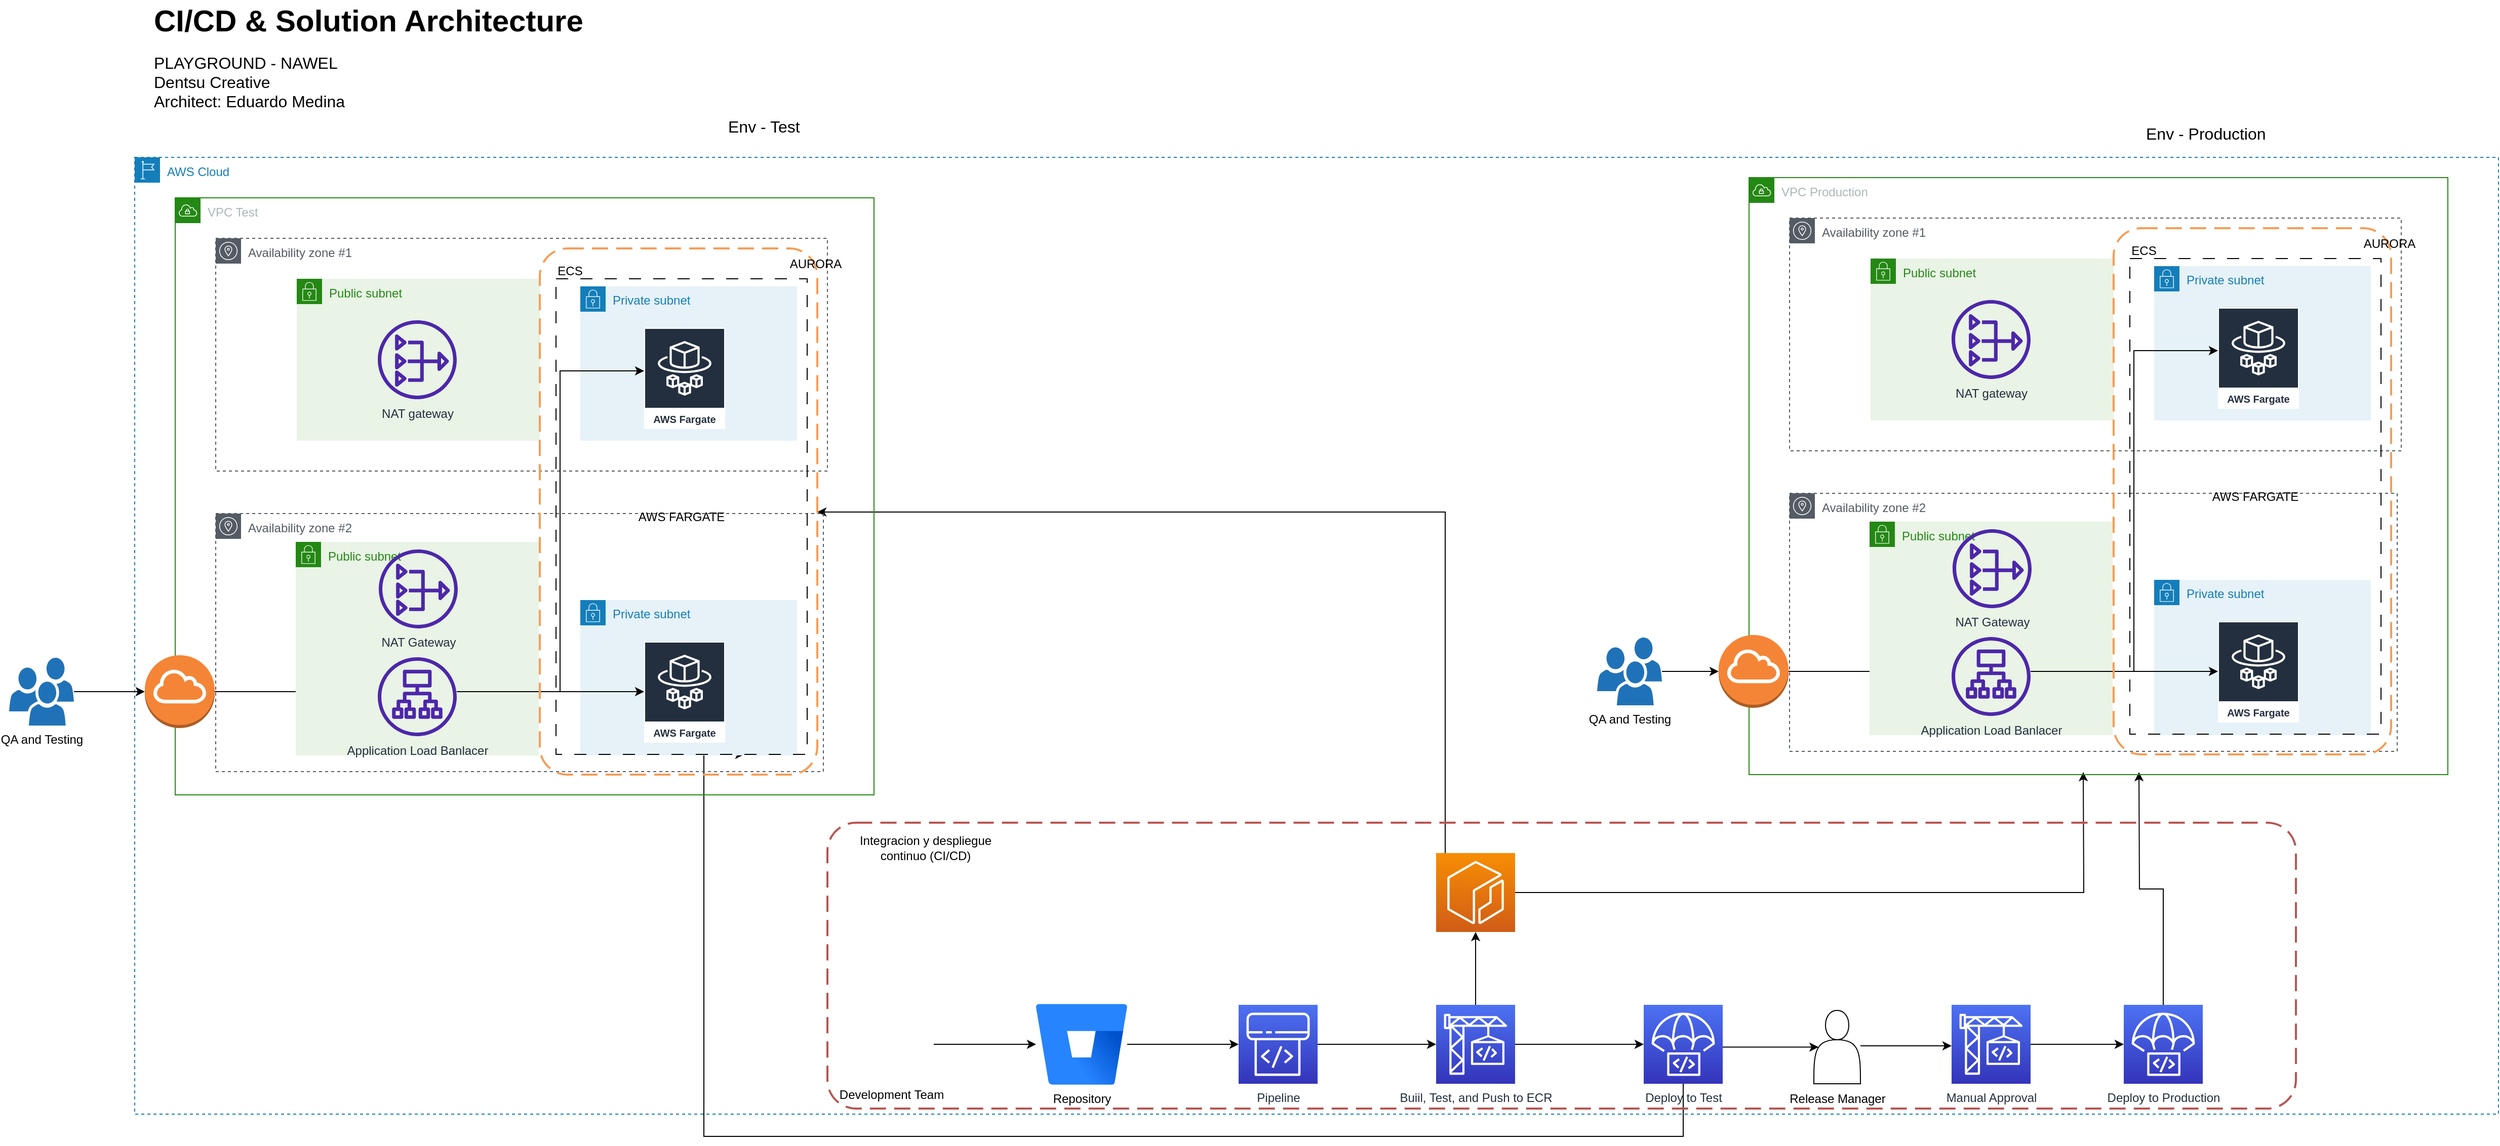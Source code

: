 <mxfile version="21.7.0" type="github">
  <diagram id="Ht1M8jgEwFfnCIfOTk4-" name="Page-1">
    <mxGraphModel dx="2734" dy="1429" grid="1" gridSize="10" guides="1" tooltips="1" connect="1" arrows="1" fold="1" page="1" pageScale="1" pageWidth="1654" pageHeight="1169" math="0" shadow="0">
      <root>
        <mxCell id="0" />
        <mxCell id="1" parent="0" />
        <mxCell id="EPNJKxrRpqHv5ameMNeh-1" value="CI/CD &amp;amp; Solution Architecture" style="text;html=1;resizable=0;points=[];autosize=1;align=left;verticalAlign=top;spacingTop=-4;fontSize=30;fontStyle=1" vertex="1" parent="1">
          <mxGeometry x="252.5" y="27" width="450" height="40" as="geometry" />
        </mxCell>
        <mxCell id="EPNJKxrRpqHv5ameMNeh-2" value="PLAYGROUND - NAWEL&lt;br&gt;Dentsu Creative&lt;br&gt;Architect: Eduardo Medina" style="text;html=1;resizable=0;points=[];autosize=1;align=left;verticalAlign=top;spacingTop=-4;fontSize=16;" vertex="1" parent="1">
          <mxGeometry x="252.5" y="77" width="210" height="70" as="geometry" />
        </mxCell>
        <mxCell id="EPNJKxrRpqHv5ameMNeh-3" value="AWS Cloud" style="points=[[0,0],[0.25,0],[0.5,0],[0.75,0],[1,0],[1,0.25],[1,0.5],[1,0.75],[1,1],[0.75,1],[0.5,1],[0.25,1],[0,1],[0,0.75],[0,0.5],[0,0.25]];outlineConnect=0;gradientColor=none;html=1;whiteSpace=wrap;fontSize=12;fontStyle=0;container=0;pointerEvents=0;collapsible=0;recursiveResize=0;shape=mxgraph.aws4.group;grIcon=mxgraph.aws4.group_region;strokeColor=#147EBA;fillColor=none;verticalAlign=top;align=left;spacingLeft=30;fontColor=#147EBA;dashed=1;movable=1;resizable=1;rotatable=1;deletable=1;editable=1;connectable=1;" vertex="1" parent="1">
          <mxGeometry x="236" y="182.5" width="2334" height="945.5" as="geometry" />
        </mxCell>
        <mxCell id="EPNJKxrRpqHv5ameMNeh-48" value="QA and Testing" style="sketch=0;pointerEvents=1;shadow=0;dashed=0;html=1;strokeColor=none;labelPosition=center;verticalLabelPosition=bottom;verticalAlign=top;outlineConnect=0;align=center;shape=mxgraph.office.users.users;fillColor=#2072B8;" vertex="1" parent="1">
          <mxGeometry x="112" y="677" width="64" height="67" as="geometry" />
        </mxCell>
        <mxCell id="EPNJKxrRpqHv5ameMNeh-49" style="edgeStyle=orthogonalEdgeStyle;rounded=0;orthogonalLoop=1;jettySize=auto;html=1;" edge="1" parent="1" source="EPNJKxrRpqHv5ameMNeh-48" target="EPNJKxrRpqHv5ameMNeh-38">
          <mxGeometry relative="1" as="geometry">
            <mxPoint x="190" y="711" as="sourcePoint" />
          </mxGeometry>
        </mxCell>
        <mxCell id="EPNJKxrRpqHv5ameMNeh-50" style="edgeStyle=orthogonalEdgeStyle;rounded=0;orthogonalLoop=1;jettySize=auto;html=1;" edge="1" parent="1" source="EPNJKxrRpqHv5ameMNeh-52" target="EPNJKxrRpqHv5ameMNeh-60">
          <mxGeometry relative="1" as="geometry" />
        </mxCell>
        <mxCell id="EPNJKxrRpqHv5ameMNeh-51" style="edgeStyle=orthogonalEdgeStyle;rounded=0;orthogonalLoop=1;jettySize=auto;html=1;entryX=0;entryY=0.5;entryDx=0;entryDy=0;entryPerimeter=0;" edge="1" parent="1" source="EPNJKxrRpqHv5ameMNeh-52" target="EPNJKxrRpqHv5ameMNeh-57">
          <mxGeometry relative="1" as="geometry" />
        </mxCell>
        <mxCell id="EPNJKxrRpqHv5ameMNeh-52" value="Buiil, Test, and Push to ECR" style="sketch=0;points=[[0,0,0],[0.25,0,0],[0.5,0,0],[0.75,0,0],[1,0,0],[0,1,0],[0.25,1,0],[0.5,1,0],[0.75,1,0],[1,1,0],[0,0.25,0],[0,0.5,0],[0,0.75,0],[1,0.25,0],[1,0.5,0],[1,0.75,0]];outlineConnect=0;fontColor=#232F3E;gradientColor=#4D72F3;gradientDirection=north;fillColor=#3334B9;strokeColor=#ffffff;dashed=0;verticalLabelPosition=bottom;verticalAlign=top;align=center;html=1;fontSize=12;fontStyle=0;aspect=fixed;shape=mxgraph.aws4.resourceIcon;resIcon=mxgraph.aws4.codebuild;" vertex="1" parent="1">
          <mxGeometry x="1521" y="1020" width="78" height="78" as="geometry" />
        </mxCell>
        <mxCell id="EPNJKxrRpqHv5ameMNeh-53" style="edgeStyle=orthogonalEdgeStyle;rounded=0;orthogonalLoop=1;jettySize=auto;html=1;" edge="1" parent="1" source="EPNJKxrRpqHv5ameMNeh-54" target="EPNJKxrRpqHv5ameMNeh-52">
          <mxGeometry relative="1" as="geometry" />
        </mxCell>
        <mxCell id="EPNJKxrRpqHv5ameMNeh-54" value="Pipeline" style="sketch=0;points=[[0,0,0],[0.25,0,0],[0.5,0,0],[0.75,0,0],[1,0,0],[0,1,0],[0.25,1,0],[0.5,1,0],[0.75,1,0],[1,1,0],[0,0.25,0],[0,0.5,0],[0,0.75,0],[1,0.25,0],[1,0.5,0],[1,0.75,0]];outlineConnect=0;fontColor=#232F3E;gradientColor=#4D72F3;gradientDirection=north;fillColor=#3334B9;strokeColor=#ffffff;dashed=0;verticalLabelPosition=bottom;verticalAlign=top;align=center;html=1;fontSize=12;fontStyle=0;aspect=fixed;shape=mxgraph.aws4.resourceIcon;resIcon=mxgraph.aws4.codepipeline;" vertex="1" parent="1">
          <mxGeometry x="1326" y="1020" width="78" height="78" as="geometry" />
        </mxCell>
        <mxCell id="EPNJKxrRpqHv5ameMNeh-55" style="edgeStyle=orthogonalEdgeStyle;rounded=0;orthogonalLoop=1;jettySize=auto;html=1;entryX=0.75;entryY=1;entryDx=0;entryDy=0;" edge="1" parent="1" source="EPNJKxrRpqHv5ameMNeh-57" target="EPNJKxrRpqHv5ameMNeh-36">
          <mxGeometry relative="1" as="geometry">
            <Array as="points">
              <mxPoint x="1765" y="1150" />
              <mxPoint x="798" y="1150" />
            </Array>
          </mxGeometry>
        </mxCell>
        <mxCell id="EPNJKxrRpqHv5ameMNeh-56" style="edgeStyle=orthogonalEdgeStyle;rounded=0;orthogonalLoop=1;jettySize=auto;html=1;entryX=0.1;entryY=0.5;entryDx=0;entryDy=0;entryPerimeter=0;" edge="1" parent="1" source="EPNJKxrRpqHv5ameMNeh-57" target="EPNJKxrRpqHv5ameMNeh-45">
          <mxGeometry relative="1" as="geometry">
            <Array as="points">
              <mxPoint x="1849" y="1062" />
            </Array>
          </mxGeometry>
        </mxCell>
        <mxCell id="EPNJKxrRpqHv5ameMNeh-57" value="Deploy to Test" style="sketch=0;points=[[0,0,0],[0.25,0,0],[0.5,0,0],[0.75,0,0],[1,0,0],[0,1,0],[0.25,1,0],[0.5,1,0],[0.75,1,0],[1,1,0],[0,0.25,0],[0,0.5,0],[0,0.75,0],[1,0.25,0],[1,0.5,0],[1,0.75,0]];outlineConnect=0;fontColor=#232F3E;gradientColor=#4D72F3;gradientDirection=north;fillColor=#3334B9;strokeColor=#ffffff;dashed=0;verticalLabelPosition=bottom;verticalAlign=top;align=center;html=1;fontSize=12;fontStyle=0;aspect=fixed;shape=mxgraph.aws4.resourceIcon;resIcon=mxgraph.aws4.codedeploy;" vertex="1" parent="1">
          <mxGeometry x="1726" y="1020" width="78" height="78" as="geometry" />
        </mxCell>
        <mxCell id="EPNJKxrRpqHv5ameMNeh-58" style="edgeStyle=orthogonalEdgeStyle;rounded=0;orthogonalLoop=1;jettySize=auto;html=1;" edge="1" parent="1" source="EPNJKxrRpqHv5ameMNeh-60" target="EPNJKxrRpqHv5ameMNeh-32">
          <mxGeometry relative="1" as="geometry">
            <Array as="points">
              <mxPoint x="1530" y="533" />
            </Array>
          </mxGeometry>
        </mxCell>
        <mxCell id="EPNJKxrRpqHv5ameMNeh-59" style="edgeStyle=orthogonalEdgeStyle;rounded=0;orthogonalLoop=1;jettySize=auto;html=1;entryX=0.5;entryY=1;entryDx=0;entryDy=0;" edge="1" parent="1" source="EPNJKxrRpqHv5ameMNeh-60">
          <mxGeometry relative="1" as="geometry">
            <mxPoint x="2160" y="790" as="targetPoint" />
          </mxGeometry>
        </mxCell>
        <mxCell id="EPNJKxrRpqHv5ameMNeh-60" value="" style="sketch=0;points=[[0,0,0],[0.25,0,0],[0.5,0,0],[0.75,0,0],[1,0,0],[0,1,0],[0.25,1,0],[0.5,1,0],[0.75,1,0],[1,1,0],[0,0.25,0],[0,0.5,0],[0,0.75,0],[1,0.25,0],[1,0.5,0],[1,0.75,0]];outlineConnect=0;fontColor=#232F3E;gradientColor=#F78E04;gradientDirection=north;fillColor=#D05C17;strokeColor=#ffffff;dashed=0;verticalLabelPosition=bottom;verticalAlign=top;align=center;html=1;fontSize=12;fontStyle=0;aspect=fixed;shape=mxgraph.aws4.resourceIcon;resIcon=mxgraph.aws4.ecr;" vertex="1" parent="1">
          <mxGeometry x="1521" y="870" width="78" height="78" as="geometry" />
        </mxCell>
        <mxCell id="EPNJKxrRpqHv5ameMNeh-61" style="edgeStyle=orthogonalEdgeStyle;rounded=0;orthogonalLoop=1;jettySize=auto;html=1;entryX=0;entryY=0.5;entryDx=0;entryDy=0;entryPerimeter=0;" edge="1" parent="1" source="EPNJKxrRpqHv5ameMNeh-62" target="EPNJKxrRpqHv5ameMNeh-54">
          <mxGeometry relative="1" as="geometry" />
        </mxCell>
        <mxCell id="EPNJKxrRpqHv5ameMNeh-62" value="Repository" style="image;html=1;image=img/lib/atlassian/Bitbucket_Logo.svg;" vertex="1" parent="1">
          <mxGeometry x="1126" y="1019" width="90" height="80" as="geometry" />
        </mxCell>
        <mxCell id="EPNJKxrRpqHv5ameMNeh-98" style="edgeStyle=orthogonalEdgeStyle;rounded=0;orthogonalLoop=1;jettySize=auto;html=1;entryX=0.75;entryY=1;entryDx=0;entryDy=0;" edge="1" parent="1" source="EPNJKxrRpqHv5ameMNeh-42">
          <mxGeometry relative="1" as="geometry">
            <mxPoint x="2215" y="790" as="targetPoint" />
          </mxGeometry>
        </mxCell>
        <mxCell id="EPNJKxrRpqHv5ameMNeh-99" value="Env - Test" style="text;html=1;resizable=0;points=[];autosize=1;align=left;verticalAlign=top;spacingTop=-4;fontSize=16;" vertex="1" parent="1">
          <mxGeometry x="820" y="140" width="90" height="30" as="geometry" />
        </mxCell>
        <mxCell id="EPNJKxrRpqHv5ameMNeh-100" value="Env - Production" style="text;html=1;resizable=0;points=[];autosize=1;align=left;verticalAlign=top;spacingTop=-4;fontSize=16;" vertex="1" parent="1">
          <mxGeometry x="2220" y="147" width="140" height="30" as="geometry" />
        </mxCell>
        <mxCell id="EPNJKxrRpqHv5ameMNeh-101" style="edgeStyle=orthogonalEdgeStyle;rounded=0;orthogonalLoop=1;jettySize=auto;html=1;" edge="1" parent="1" source="EPNJKxrRpqHv5ameMNeh-47" target="EPNJKxrRpqHv5ameMNeh-62">
          <mxGeometry relative="1" as="geometry">
            <Array as="points">
              <mxPoint x="1050" y="1059" />
              <mxPoint x="1050" y="1059" />
            </Array>
          </mxGeometry>
        </mxCell>
        <mxCell id="EPNJKxrRpqHv5ameMNeh-4" value="" style="rounded=1;arcSize=10;dashed=1;dashPattern=8 4;strokeWidth=2;movable=1;resizable=1;rotatable=1;deletable=1;editable=1;locked=0;connectable=1;fillColor=none;strokeColor=#b85450;" vertex="1" parent="1">
          <mxGeometry x="920" y="840" width="1450" height="282.5" as="geometry" />
        </mxCell>
        <mxCell id="EPNJKxrRpqHv5ameMNeh-5" value="VPC Test" style="points=[[0,0],[0.25,0],[0.5,0],[0.75,0],[1,0],[1,0.25],[1,0.5],[1,0.75],[1,1],[0.75,1],[0.5,1],[0.25,1],[0,1],[0,0.75],[0,0.5],[0,0.25]];outlineConnect=0;gradientColor=none;html=1;whiteSpace=wrap;fontSize=12;fontStyle=0;container=0;pointerEvents=0;collapsible=0;recursiveResize=0;shape=mxgraph.aws4.group;grIcon=mxgraph.aws4.group_vpc;strokeColor=#248814;fillColor=none;verticalAlign=top;align=left;spacingLeft=30;fontColor=#AAB7B8;dashed=0;movable=1;resizable=1;rotatable=1;deletable=1;editable=1;connectable=1;locked=0;" vertex="1" parent="1">
          <mxGeometry x="276" y="222.5" width="690" height="590" as="geometry" />
        </mxCell>
        <mxCell id="EPNJKxrRpqHv5ameMNeh-37" style="edgeStyle=orthogonalEdgeStyle;rounded=0;orthogonalLoop=1;jettySize=auto;html=1;" edge="1" parent="1" source="EPNJKxrRpqHv5ameMNeh-38" target="EPNJKxrRpqHv5ameMNeh-31">
          <mxGeometry relative="1" as="geometry">
            <Array as="points">
              <mxPoint x="436" y="710.5" />
              <mxPoint x="436" y="710.5" />
            </Array>
          </mxGeometry>
        </mxCell>
        <mxCell id="EPNJKxrRpqHv5ameMNeh-38" value="" style="outlineConnect=0;dashed=0;verticalLabelPosition=bottom;verticalAlign=top;align=center;html=1;shape=mxgraph.aws3.internet_gateway;fillColor=#F58536;gradientColor=none;" vertex="1" parent="1">
          <mxGeometry x="246" y="674.5" width="69" height="72" as="geometry" />
        </mxCell>
        <mxCell id="EPNJKxrRpqHv5ameMNeh-39" value="Integracion y despliegue continuo (CI/CD)" style="text;html=1;strokeColor=none;fillColor=none;align=center;verticalAlign=middle;whiteSpace=wrap;rounded=0;" vertex="1" parent="1">
          <mxGeometry x="934" y="850" width="166" height="30" as="geometry" />
        </mxCell>
        <mxCell id="EPNJKxrRpqHv5ameMNeh-40" value="" style="edgeStyle=orthogonalEdgeStyle;rounded=0;orthogonalLoop=1;jettySize=auto;html=1;" edge="1" parent="1" source="EPNJKxrRpqHv5ameMNeh-41" target="EPNJKxrRpqHv5ameMNeh-42">
          <mxGeometry relative="1" as="geometry" />
        </mxCell>
        <mxCell id="EPNJKxrRpqHv5ameMNeh-41" value="Manual Approval" style="sketch=0;points=[[0,0,0],[0.25,0,0],[0.5,0,0],[0.75,0,0],[1,0,0],[0,1,0],[0.25,1,0],[0.5,1,0],[0.75,1,0],[1,1,0],[0,0.25,0],[0,0.5,0],[0,0.75,0],[1,0.25,0],[1,0.5,0],[1,0.75,0]];outlineConnect=0;fontColor=#232F3E;gradientColor=#4D72F3;gradientDirection=north;fillColor=#3334B9;strokeColor=#ffffff;dashed=0;verticalLabelPosition=bottom;verticalAlign=top;align=center;html=1;fontSize=12;fontStyle=0;aspect=fixed;shape=mxgraph.aws4.resourceIcon;resIcon=mxgraph.aws4.codebuild;" vertex="1" parent="1">
          <mxGeometry x="2030" y="1020" width="78" height="78" as="geometry" />
        </mxCell>
        <mxCell id="EPNJKxrRpqHv5ameMNeh-42" value="Deploy to Production" style="sketch=0;points=[[0,0,0],[0.25,0,0],[0.5,0,0],[0.75,0,0],[1,0,0],[0,1,0],[0.25,1,0],[0.5,1,0],[0.75,1,0],[1,1,0],[0,0.25,0],[0,0.5,0],[0,0.75,0],[1,0.25,0],[1,0.5,0],[1,0.75,0]];outlineConnect=0;fontColor=#232F3E;gradientColor=#4D72F3;gradientDirection=north;fillColor=#3334B9;strokeColor=#ffffff;dashed=0;verticalLabelPosition=bottom;verticalAlign=top;align=center;html=1;fontSize=12;fontStyle=0;aspect=fixed;shape=mxgraph.aws4.resourceIcon;resIcon=mxgraph.aws4.codedeploy;" vertex="1" parent="1">
          <mxGeometry x="2200" y="1020" width="78" height="78" as="geometry" />
        </mxCell>
        <mxCell id="EPNJKxrRpqHv5ameMNeh-44" style="edgeStyle=orthogonalEdgeStyle;rounded=0;orthogonalLoop=1;jettySize=auto;html=1;" edge="1" parent="1" source="EPNJKxrRpqHv5ameMNeh-45" target="EPNJKxrRpqHv5ameMNeh-41">
          <mxGeometry relative="1" as="geometry">
            <Array as="points">
              <mxPoint x="1990" y="1060.5" />
              <mxPoint x="1990" y="1060.5" />
            </Array>
          </mxGeometry>
        </mxCell>
        <mxCell id="EPNJKxrRpqHv5ameMNeh-45" value="" style="shape=actor;whiteSpace=wrap;html=1;" vertex="1" parent="1">
          <mxGeometry x="1894" y="1025.5" width="46" height="72.5" as="geometry" />
        </mxCell>
        <mxCell id="EPNJKxrRpqHv5ameMNeh-46" value="Release Manager" style="text;html=1;strokeColor=none;fillColor=none;align=center;verticalAlign=middle;whiteSpace=wrap;rounded=0;" vertex="1" parent="1">
          <mxGeometry x="1867.5" y="1098" width="99" height="30" as="geometry" />
        </mxCell>
        <mxCell id="EPNJKxrRpqHv5ameMNeh-47" value="Development Team" style="shape=image;html=1;verticalAlign=top;verticalLabelPosition=bottom;labelBackgroundColor=#ffffff;imageAspect=0;aspect=fixed;image=https://cdn2.iconfinder.com/data/icons/essential-web-1-1/50/group-customers-team-contacts-family-128.png" vertex="1" parent="1">
          <mxGeometry x="940" y="1010" width="85" height="85" as="geometry" />
        </mxCell>
        <mxCell id="EPNJKxrRpqHv5ameMNeh-6" value="Availability zone #2" style="sketch=0;outlineConnect=0;gradientColor=none;html=1;whiteSpace=wrap;fontSize=12;fontStyle=0;shape=mxgraph.aws4.group;grIcon=mxgraph.aws4.group_availability_zone;strokeColor=#545B64;fillColor=none;verticalAlign=top;align=left;spacingLeft=30;fontColor=#545B64;dashed=1;movable=1;resizable=1;rotatable=1;deletable=1;editable=1;connectable=1;" vertex="1" parent="1">
          <mxGeometry x="316" y="534.5" width="600" height="255" as="geometry" />
        </mxCell>
        <mxCell id="EPNJKxrRpqHv5ameMNeh-7" value="Availability zone #1" style="sketch=0;outlineConnect=0;gradientColor=none;html=1;whiteSpace=wrap;fontSize=12;fontStyle=0;shape=mxgraph.aws4.group;grIcon=mxgraph.aws4.group_availability_zone;strokeColor=#545B64;fillColor=none;verticalAlign=top;align=left;spacingLeft=30;fontColor=#545B64;dashed=1;" vertex="1" parent="1">
          <mxGeometry x="316" y="262.5" width="604" height="230" as="geometry" />
        </mxCell>
        <mxCell id="EPNJKxrRpqHv5ameMNeh-8" value="Private subnet" style="points=[[0,0],[0.25,0],[0.5,0],[0.75,0],[1,0],[1,0.25],[1,0.5],[1,0.75],[1,1],[0.75,1],[0.5,1],[0.25,1],[0,1],[0,0.75],[0,0.5],[0,0.25]];outlineConnect=0;gradientColor=none;html=1;whiteSpace=wrap;fontSize=12;fontStyle=0;container=1;pointerEvents=0;collapsible=0;recursiveResize=0;shape=mxgraph.aws4.group;grIcon=mxgraph.aws4.group_security_group;grStroke=0;strokeColor=#147EBA;fillColor=#E6F2F8;verticalAlign=top;align=left;spacingLeft=30;fontColor=#147EBA;dashed=0;" vertex="1" parent="1">
          <mxGeometry x="676" y="310" width="214" height="152.5" as="geometry" />
        </mxCell>
        <mxCell id="EPNJKxrRpqHv5ameMNeh-10" value="AWS Fargate" style="sketch=0;outlineConnect=0;fontColor=#232F3E;gradientColor=none;strokeColor=#ffffff;fillColor=#232F3E;dashed=0;verticalLabelPosition=middle;verticalAlign=bottom;align=center;html=1;whiteSpace=wrap;fontSize=10;fontStyle=1;spacing=3;shape=mxgraph.aws4.productIcon;prIcon=mxgraph.aws4.fargate;" vertex="1" parent="EPNJKxrRpqHv5ameMNeh-8">
          <mxGeometry x="63" y="41" width="80" height="100" as="geometry" />
        </mxCell>
        <mxCell id="EPNJKxrRpqHv5ameMNeh-15" value="Public subnet" style="points=[[0,0],[0.25,0],[0.5,0],[0.75,0],[1,0],[1,0.25],[1,0.5],[1,0.75],[1,1],[0.75,1],[0.5,1],[0.25,1],[0,1],[0,0.75],[0,0.5],[0,0.25]];outlineConnect=0;gradientColor=none;html=1;whiteSpace=wrap;fontSize=12;fontStyle=0;container=1;pointerEvents=0;collapsible=0;recursiveResize=0;shape=mxgraph.aws4.group;grIcon=mxgraph.aws4.group_security_group;grStroke=0;strokeColor=#248814;fillColor=#E9F3E6;verticalAlign=top;align=left;spacingLeft=30;fontColor=#248814;dashed=0;" vertex="1" parent="1">
          <mxGeometry x="396" y="302.5" width="240" height="160" as="geometry" />
        </mxCell>
        <mxCell id="EPNJKxrRpqHv5ameMNeh-16" value="NAT gateway" style="sketch=0;outlineConnect=0;fontColor=#232F3E;gradientColor=none;fillColor=#4D27AA;strokeColor=none;dashed=0;verticalLabelPosition=bottom;verticalAlign=top;align=center;html=1;fontSize=12;fontStyle=0;aspect=fixed;pointerEvents=1;shape=mxgraph.aws4.nat_gateway;" vertex="1" parent="EPNJKxrRpqHv5ameMNeh-15">
          <mxGeometry x="80" y="41" width="78" height="78" as="geometry" />
        </mxCell>
        <mxCell id="EPNJKxrRpqHv5ameMNeh-18" value="Private subnet" style="points=[[0,0],[0.25,0],[0.5,0],[0.75,0],[1,0],[1,0.25],[1,0.5],[1,0.75],[1,1],[0.75,1],[0.5,1],[0.25,1],[0,1],[0,0.75],[0,0.5],[0,0.25]];outlineConnect=0;gradientColor=none;html=1;whiteSpace=wrap;fontSize=12;fontStyle=0;container=1;pointerEvents=0;collapsible=0;recursiveResize=0;shape=mxgraph.aws4.group;grIcon=mxgraph.aws4.group_security_group;grStroke=0;strokeColor=#147EBA;fillColor=#E6F2F8;verticalAlign=top;align=left;spacingLeft=30;fontColor=#147EBA;dashed=0;" vertex="1" parent="1">
          <mxGeometry x="676" y="620" width="214" height="153.5" as="geometry" />
        </mxCell>
        <mxCell id="EPNJKxrRpqHv5ameMNeh-20" value="AWS Fargate" style="sketch=0;outlineConnect=0;fontColor=#232F3E;gradientColor=none;strokeColor=#ffffff;fillColor=#232F3E;dashed=0;verticalLabelPosition=middle;verticalAlign=bottom;align=center;html=1;whiteSpace=wrap;fontSize=10;fontStyle=1;spacing=3;shape=mxgraph.aws4.productIcon;prIcon=mxgraph.aws4.fargate;" vertex="1" parent="EPNJKxrRpqHv5ameMNeh-18">
          <mxGeometry x="63" y="41" width="80" height="100" as="geometry" />
        </mxCell>
        <mxCell id="EPNJKxrRpqHv5ameMNeh-25" value="Public subnet" style="points=[[0,0],[0.25,0],[0.5,0],[0.75,0],[1,0],[1,0.25],[1,0.5],[1,0.75],[1,1],[0.75,1],[0.5,1],[0.25,1],[0,1],[0,0.75],[0,0.5],[0,0.25]];outlineConnect=0;gradientColor=none;html=1;whiteSpace=wrap;fontSize=12;fontStyle=0;container=1;pointerEvents=0;collapsible=0;recursiveResize=0;shape=mxgraph.aws4.group;grIcon=mxgraph.aws4.group_security_group;grStroke=0;strokeColor=#248814;fillColor=#E9F3E6;verticalAlign=top;align=left;spacingLeft=30;fontColor=#248814;dashed=0;" vertex="1" parent="1">
          <mxGeometry x="395" y="562.5" width="240" height="211" as="geometry" />
        </mxCell>
        <mxCell id="EPNJKxrRpqHv5ameMNeh-28" style="edgeStyle=orthogonalEdgeStyle;rounded=0;orthogonalLoop=1;jettySize=auto;html=1;" edge="1" parent="1" source="EPNJKxrRpqHv5ameMNeh-31" target="EPNJKxrRpqHv5ameMNeh-20">
          <mxGeometry relative="1" as="geometry">
            <mxPoint x="697" y="710.5" as="targetPoint" />
            <Array as="points">
              <mxPoint x="696" y="710.5" />
              <mxPoint x="696" y="710.5" />
            </Array>
          </mxGeometry>
        </mxCell>
        <mxCell id="EPNJKxrRpqHv5ameMNeh-29" style="edgeStyle=orthogonalEdgeStyle;rounded=0;orthogonalLoop=1;jettySize=auto;html=1;" edge="1" parent="1" source="EPNJKxrRpqHv5ameMNeh-31" target="EPNJKxrRpqHv5ameMNeh-10">
          <mxGeometry relative="1" as="geometry">
            <Array as="points">
              <mxPoint x="656" y="710.5" />
              <mxPoint x="656" y="393.5" />
            </Array>
          </mxGeometry>
        </mxCell>
        <mxCell id="EPNJKxrRpqHv5ameMNeh-30" value="NAT Gateway" style="sketch=0;outlineConnect=0;fontColor=#232F3E;gradientColor=none;fillColor=#4D27AA;strokeColor=none;dashed=0;verticalLabelPosition=bottom;verticalAlign=top;align=center;html=1;fontSize=12;fontStyle=0;aspect=fixed;pointerEvents=1;shape=mxgraph.aws4.nat_gateway;" vertex="1" parent="1">
          <mxGeometry x="477" y="570" width="78" height="78" as="geometry" />
        </mxCell>
        <mxCell id="EPNJKxrRpqHv5ameMNeh-31" value="Application Load Banlacer" style="sketch=0;outlineConnect=0;fontColor=#232F3E;gradientColor=none;fillColor=#4D27AA;strokeColor=none;dashed=0;verticalLabelPosition=bottom;verticalAlign=top;align=center;html=1;fontSize=12;fontStyle=0;aspect=fixed;pointerEvents=1;shape=mxgraph.aws4.application_load_balancer;" vertex="1" parent="1">
          <mxGeometry x="476" y="676.5" width="78" height="78" as="geometry" />
        </mxCell>
        <mxCell id="EPNJKxrRpqHv5ameMNeh-32" value="" style="rounded=1;arcSize=10;dashed=1;strokeColor=#F59D56;fillColor=none;gradientColor=none;dashPattern=8 4;strokeWidth=2;" vertex="1" parent="1">
          <mxGeometry x="636" y="272.5" width="274" height="520" as="geometry" />
        </mxCell>
        <mxCell id="EPNJKxrRpqHv5ameMNeh-33" value="ECS" style="text;html=1;strokeColor=none;fillColor=none;align=center;verticalAlign=middle;whiteSpace=wrap;rounded=0;" vertex="1" parent="1">
          <mxGeometry x="636" y="280" width="60" height="30" as="geometry" />
        </mxCell>
        <mxCell id="EPNJKxrRpqHv5ameMNeh-35" value="AURORA" style="text;html=1;strokeColor=none;fillColor=none;align=center;verticalAlign=middle;whiteSpace=wrap;rounded=0;" vertex="1" parent="1">
          <mxGeometry x="871" y="272.5" width="75" height="30" as="geometry" />
        </mxCell>
        <mxCell id="EPNJKxrRpqHv5ameMNeh-36" value="AWS FARGATE" style="whiteSpace=wrap;html=1;dashed=1;dashPattern=12 12;fillColor=none;" vertex="1" parent="1">
          <mxGeometry x="652" y="302.5" width="248" height="470" as="geometry" />
        </mxCell>
        <mxCell id="EPNJKxrRpqHv5ameMNeh-102" value="VPC Production" style="points=[[0,0],[0.25,0],[0.5,0],[0.75,0],[1,0],[1,0.25],[1,0.5],[1,0.75],[1,1],[0.75,1],[0.5,1],[0.25,1],[0,1],[0,0.75],[0,0.5],[0,0.25]];outlineConnect=0;gradientColor=none;html=1;whiteSpace=wrap;fontSize=12;fontStyle=0;container=0;pointerEvents=0;collapsible=0;recursiveResize=0;shape=mxgraph.aws4.group;grIcon=mxgraph.aws4.group_vpc;strokeColor=#248814;fillColor=none;verticalAlign=top;align=left;spacingLeft=30;fontColor=#AAB7B8;dashed=0;movable=1;resizable=1;rotatable=1;deletable=1;editable=1;connectable=1;locked=0;" vertex="1" parent="1">
          <mxGeometry x="1830" y="202.5" width="690" height="590" as="geometry" />
        </mxCell>
        <mxCell id="EPNJKxrRpqHv5ameMNeh-103" style="edgeStyle=orthogonalEdgeStyle;rounded=0;orthogonalLoop=1;jettySize=auto;html=1;" edge="1" parent="1" source="EPNJKxrRpqHv5ameMNeh-104" target="EPNJKxrRpqHv5ameMNeh-117">
          <mxGeometry relative="1" as="geometry">
            <Array as="points">
              <mxPoint x="1990" y="690.5" />
              <mxPoint x="1990" y="690.5" />
            </Array>
          </mxGeometry>
        </mxCell>
        <mxCell id="EPNJKxrRpqHv5ameMNeh-104" value="" style="outlineConnect=0;dashed=0;verticalLabelPosition=bottom;verticalAlign=top;align=center;html=1;shape=mxgraph.aws3.internet_gateway;fillColor=#F58536;gradientColor=none;" vertex="1" parent="1">
          <mxGeometry x="1800" y="654.5" width="69" height="72" as="geometry" />
        </mxCell>
        <mxCell id="EPNJKxrRpqHv5ameMNeh-105" value="Availability zone #2" style="sketch=0;outlineConnect=0;gradientColor=none;html=1;whiteSpace=wrap;fontSize=12;fontStyle=0;shape=mxgraph.aws4.group;grIcon=mxgraph.aws4.group_availability_zone;strokeColor=#545B64;fillColor=none;verticalAlign=top;align=left;spacingLeft=30;fontColor=#545B64;dashed=1;movable=1;resizable=1;rotatable=1;deletable=1;editable=1;connectable=1;" vertex="1" parent="1">
          <mxGeometry x="1870" y="514.5" width="600" height="255" as="geometry" />
        </mxCell>
        <mxCell id="EPNJKxrRpqHv5ameMNeh-106" value="Availability zone #1" style="sketch=0;outlineConnect=0;gradientColor=none;html=1;whiteSpace=wrap;fontSize=12;fontStyle=0;shape=mxgraph.aws4.group;grIcon=mxgraph.aws4.group_availability_zone;strokeColor=#545B64;fillColor=none;verticalAlign=top;align=left;spacingLeft=30;fontColor=#545B64;dashed=1;" vertex="1" parent="1">
          <mxGeometry x="1870" y="242.5" width="604" height="230" as="geometry" />
        </mxCell>
        <mxCell id="EPNJKxrRpqHv5ameMNeh-107" value="Private subnet" style="points=[[0,0],[0.25,0],[0.5,0],[0.75,0],[1,0],[1,0.25],[1,0.5],[1,0.75],[1,1],[0.75,1],[0.5,1],[0.25,1],[0,1],[0,0.75],[0,0.5],[0,0.25]];outlineConnect=0;gradientColor=none;html=1;whiteSpace=wrap;fontSize=12;fontStyle=0;container=1;pointerEvents=0;collapsible=0;recursiveResize=0;shape=mxgraph.aws4.group;grIcon=mxgraph.aws4.group_security_group;grStroke=0;strokeColor=#147EBA;fillColor=#E6F2F8;verticalAlign=top;align=left;spacingLeft=30;fontColor=#147EBA;dashed=0;" vertex="1" parent="1">
          <mxGeometry x="2230" y="290" width="214" height="152.5" as="geometry" />
        </mxCell>
        <mxCell id="EPNJKxrRpqHv5ameMNeh-108" value="AWS Fargate" style="sketch=0;outlineConnect=0;fontColor=#232F3E;gradientColor=none;strokeColor=#ffffff;fillColor=#232F3E;dashed=0;verticalLabelPosition=middle;verticalAlign=bottom;align=center;html=1;whiteSpace=wrap;fontSize=10;fontStyle=1;spacing=3;shape=mxgraph.aws4.productIcon;prIcon=mxgraph.aws4.fargate;" vertex="1" parent="EPNJKxrRpqHv5ameMNeh-107">
          <mxGeometry x="63" y="41" width="80" height="100" as="geometry" />
        </mxCell>
        <mxCell id="EPNJKxrRpqHv5ameMNeh-109" value="Public subnet" style="points=[[0,0],[0.25,0],[0.5,0],[0.75,0],[1,0],[1,0.25],[1,0.5],[1,0.75],[1,1],[0.75,1],[0.5,1],[0.25,1],[0,1],[0,0.75],[0,0.5],[0,0.25]];outlineConnect=0;gradientColor=none;html=1;whiteSpace=wrap;fontSize=12;fontStyle=0;container=1;pointerEvents=0;collapsible=0;recursiveResize=0;shape=mxgraph.aws4.group;grIcon=mxgraph.aws4.group_security_group;grStroke=0;strokeColor=#248814;fillColor=#E9F3E6;verticalAlign=top;align=left;spacingLeft=30;fontColor=#248814;dashed=0;" vertex="1" parent="1">
          <mxGeometry x="1950" y="282.5" width="240" height="160" as="geometry" />
        </mxCell>
        <mxCell id="EPNJKxrRpqHv5ameMNeh-110" value="NAT gateway" style="sketch=0;outlineConnect=0;fontColor=#232F3E;gradientColor=none;fillColor=#4D27AA;strokeColor=none;dashed=0;verticalLabelPosition=bottom;verticalAlign=top;align=center;html=1;fontSize=12;fontStyle=0;aspect=fixed;pointerEvents=1;shape=mxgraph.aws4.nat_gateway;" vertex="1" parent="EPNJKxrRpqHv5ameMNeh-109">
          <mxGeometry x="80" y="41" width="78" height="78" as="geometry" />
        </mxCell>
        <mxCell id="EPNJKxrRpqHv5ameMNeh-111" value="Private subnet" style="points=[[0,0],[0.25,0],[0.5,0],[0.75,0],[1,0],[1,0.25],[1,0.5],[1,0.75],[1,1],[0.75,1],[0.5,1],[0.25,1],[0,1],[0,0.75],[0,0.5],[0,0.25]];outlineConnect=0;gradientColor=none;html=1;whiteSpace=wrap;fontSize=12;fontStyle=0;container=1;pointerEvents=0;collapsible=0;recursiveResize=0;shape=mxgraph.aws4.group;grIcon=mxgraph.aws4.group_security_group;grStroke=0;strokeColor=#147EBA;fillColor=#E6F2F8;verticalAlign=top;align=left;spacingLeft=30;fontColor=#147EBA;dashed=0;" vertex="1" parent="1">
          <mxGeometry x="2230" y="600" width="214" height="153.5" as="geometry" />
        </mxCell>
        <mxCell id="EPNJKxrRpqHv5ameMNeh-112" value="AWS Fargate" style="sketch=0;outlineConnect=0;fontColor=#232F3E;gradientColor=none;strokeColor=#ffffff;fillColor=#232F3E;dashed=0;verticalLabelPosition=middle;verticalAlign=bottom;align=center;html=1;whiteSpace=wrap;fontSize=10;fontStyle=1;spacing=3;shape=mxgraph.aws4.productIcon;prIcon=mxgraph.aws4.fargate;" vertex="1" parent="EPNJKxrRpqHv5ameMNeh-111">
          <mxGeometry x="63" y="41" width="80" height="100" as="geometry" />
        </mxCell>
        <mxCell id="EPNJKxrRpqHv5ameMNeh-113" value="Public subnet" style="points=[[0,0],[0.25,0],[0.5,0],[0.75,0],[1,0],[1,0.25],[1,0.5],[1,0.75],[1,1],[0.75,1],[0.5,1],[0.25,1],[0,1],[0,0.75],[0,0.5],[0,0.25]];outlineConnect=0;gradientColor=none;html=1;whiteSpace=wrap;fontSize=12;fontStyle=0;container=1;pointerEvents=0;collapsible=0;recursiveResize=0;shape=mxgraph.aws4.group;grIcon=mxgraph.aws4.group_security_group;grStroke=0;strokeColor=#248814;fillColor=#E9F3E6;verticalAlign=top;align=left;spacingLeft=30;fontColor=#248814;dashed=0;" vertex="1" parent="1">
          <mxGeometry x="1949" y="542.5" width="240" height="211" as="geometry" />
        </mxCell>
        <mxCell id="EPNJKxrRpqHv5ameMNeh-114" style="edgeStyle=orthogonalEdgeStyle;rounded=0;orthogonalLoop=1;jettySize=auto;html=1;" edge="1" parent="1" source="EPNJKxrRpqHv5ameMNeh-117" target="EPNJKxrRpqHv5ameMNeh-112">
          <mxGeometry relative="1" as="geometry">
            <mxPoint x="2251" y="690.5" as="targetPoint" />
            <Array as="points">
              <mxPoint x="2250" y="690.5" />
              <mxPoint x="2250" y="690.5" />
            </Array>
          </mxGeometry>
        </mxCell>
        <mxCell id="EPNJKxrRpqHv5ameMNeh-115" style="edgeStyle=orthogonalEdgeStyle;rounded=0;orthogonalLoop=1;jettySize=auto;html=1;" edge="1" parent="1" source="EPNJKxrRpqHv5ameMNeh-117" target="EPNJKxrRpqHv5ameMNeh-108">
          <mxGeometry relative="1" as="geometry">
            <Array as="points">
              <mxPoint x="2210" y="690.5" />
              <mxPoint x="2210" y="373.5" />
            </Array>
          </mxGeometry>
        </mxCell>
        <mxCell id="EPNJKxrRpqHv5ameMNeh-116" value="NAT Gateway" style="sketch=0;outlineConnect=0;fontColor=#232F3E;gradientColor=none;fillColor=#4D27AA;strokeColor=none;dashed=0;verticalLabelPosition=bottom;verticalAlign=top;align=center;html=1;fontSize=12;fontStyle=0;aspect=fixed;pointerEvents=1;shape=mxgraph.aws4.nat_gateway;" vertex="1" parent="1">
          <mxGeometry x="2031" y="550" width="78" height="78" as="geometry" />
        </mxCell>
        <mxCell id="EPNJKxrRpqHv5ameMNeh-117" value="Application Load Banlacer" style="sketch=0;outlineConnect=0;fontColor=#232F3E;gradientColor=none;fillColor=#4D27AA;strokeColor=none;dashed=0;verticalLabelPosition=bottom;verticalAlign=top;align=center;html=1;fontSize=12;fontStyle=0;aspect=fixed;pointerEvents=1;shape=mxgraph.aws4.application_load_balancer;" vertex="1" parent="1">
          <mxGeometry x="2030" y="656.5" width="78" height="78" as="geometry" />
        </mxCell>
        <mxCell id="EPNJKxrRpqHv5ameMNeh-118" value="" style="rounded=1;arcSize=10;dashed=1;strokeColor=#F59D56;fillColor=none;gradientColor=none;dashPattern=8 4;strokeWidth=2;" vertex="1" parent="1">
          <mxGeometry x="2190" y="252.5" width="274" height="520" as="geometry" />
        </mxCell>
        <mxCell id="EPNJKxrRpqHv5ameMNeh-119" value="ECS" style="text;html=1;strokeColor=none;fillColor=none;align=center;verticalAlign=middle;whiteSpace=wrap;rounded=0;" vertex="1" parent="1">
          <mxGeometry x="2190" y="260" width="60" height="30" as="geometry" />
        </mxCell>
        <mxCell id="EPNJKxrRpqHv5ameMNeh-120" value="AURORA" style="text;html=1;strokeColor=none;fillColor=none;align=center;verticalAlign=middle;whiteSpace=wrap;rounded=0;" vertex="1" parent="1">
          <mxGeometry x="2425" y="252.5" width="75" height="30" as="geometry" />
        </mxCell>
        <mxCell id="EPNJKxrRpqHv5ameMNeh-121" value="AWS FARGATE" style="whiteSpace=wrap;html=1;dashed=1;dashPattern=12 12;fillColor=none;" vertex="1" parent="1">
          <mxGeometry x="2206" y="282.5" width="248" height="470" as="geometry" />
        </mxCell>
        <mxCell id="EPNJKxrRpqHv5ameMNeh-124" style="edgeStyle=orthogonalEdgeStyle;rounded=0;orthogonalLoop=1;jettySize=auto;html=1;" edge="1" parent="1" source="EPNJKxrRpqHv5ameMNeh-122" target="EPNJKxrRpqHv5ameMNeh-104">
          <mxGeometry relative="1" as="geometry" />
        </mxCell>
        <mxCell id="EPNJKxrRpqHv5ameMNeh-122" value="QA and Testing" style="sketch=0;pointerEvents=1;shadow=0;dashed=0;html=1;strokeColor=none;labelPosition=center;verticalLabelPosition=bottom;verticalAlign=top;outlineConnect=0;align=center;shape=mxgraph.office.users.users;fillColor=#2072B8;" vertex="1" parent="1">
          <mxGeometry x="1680" y="657" width="64" height="67" as="geometry" />
        </mxCell>
      </root>
    </mxGraphModel>
  </diagram>
</mxfile>
